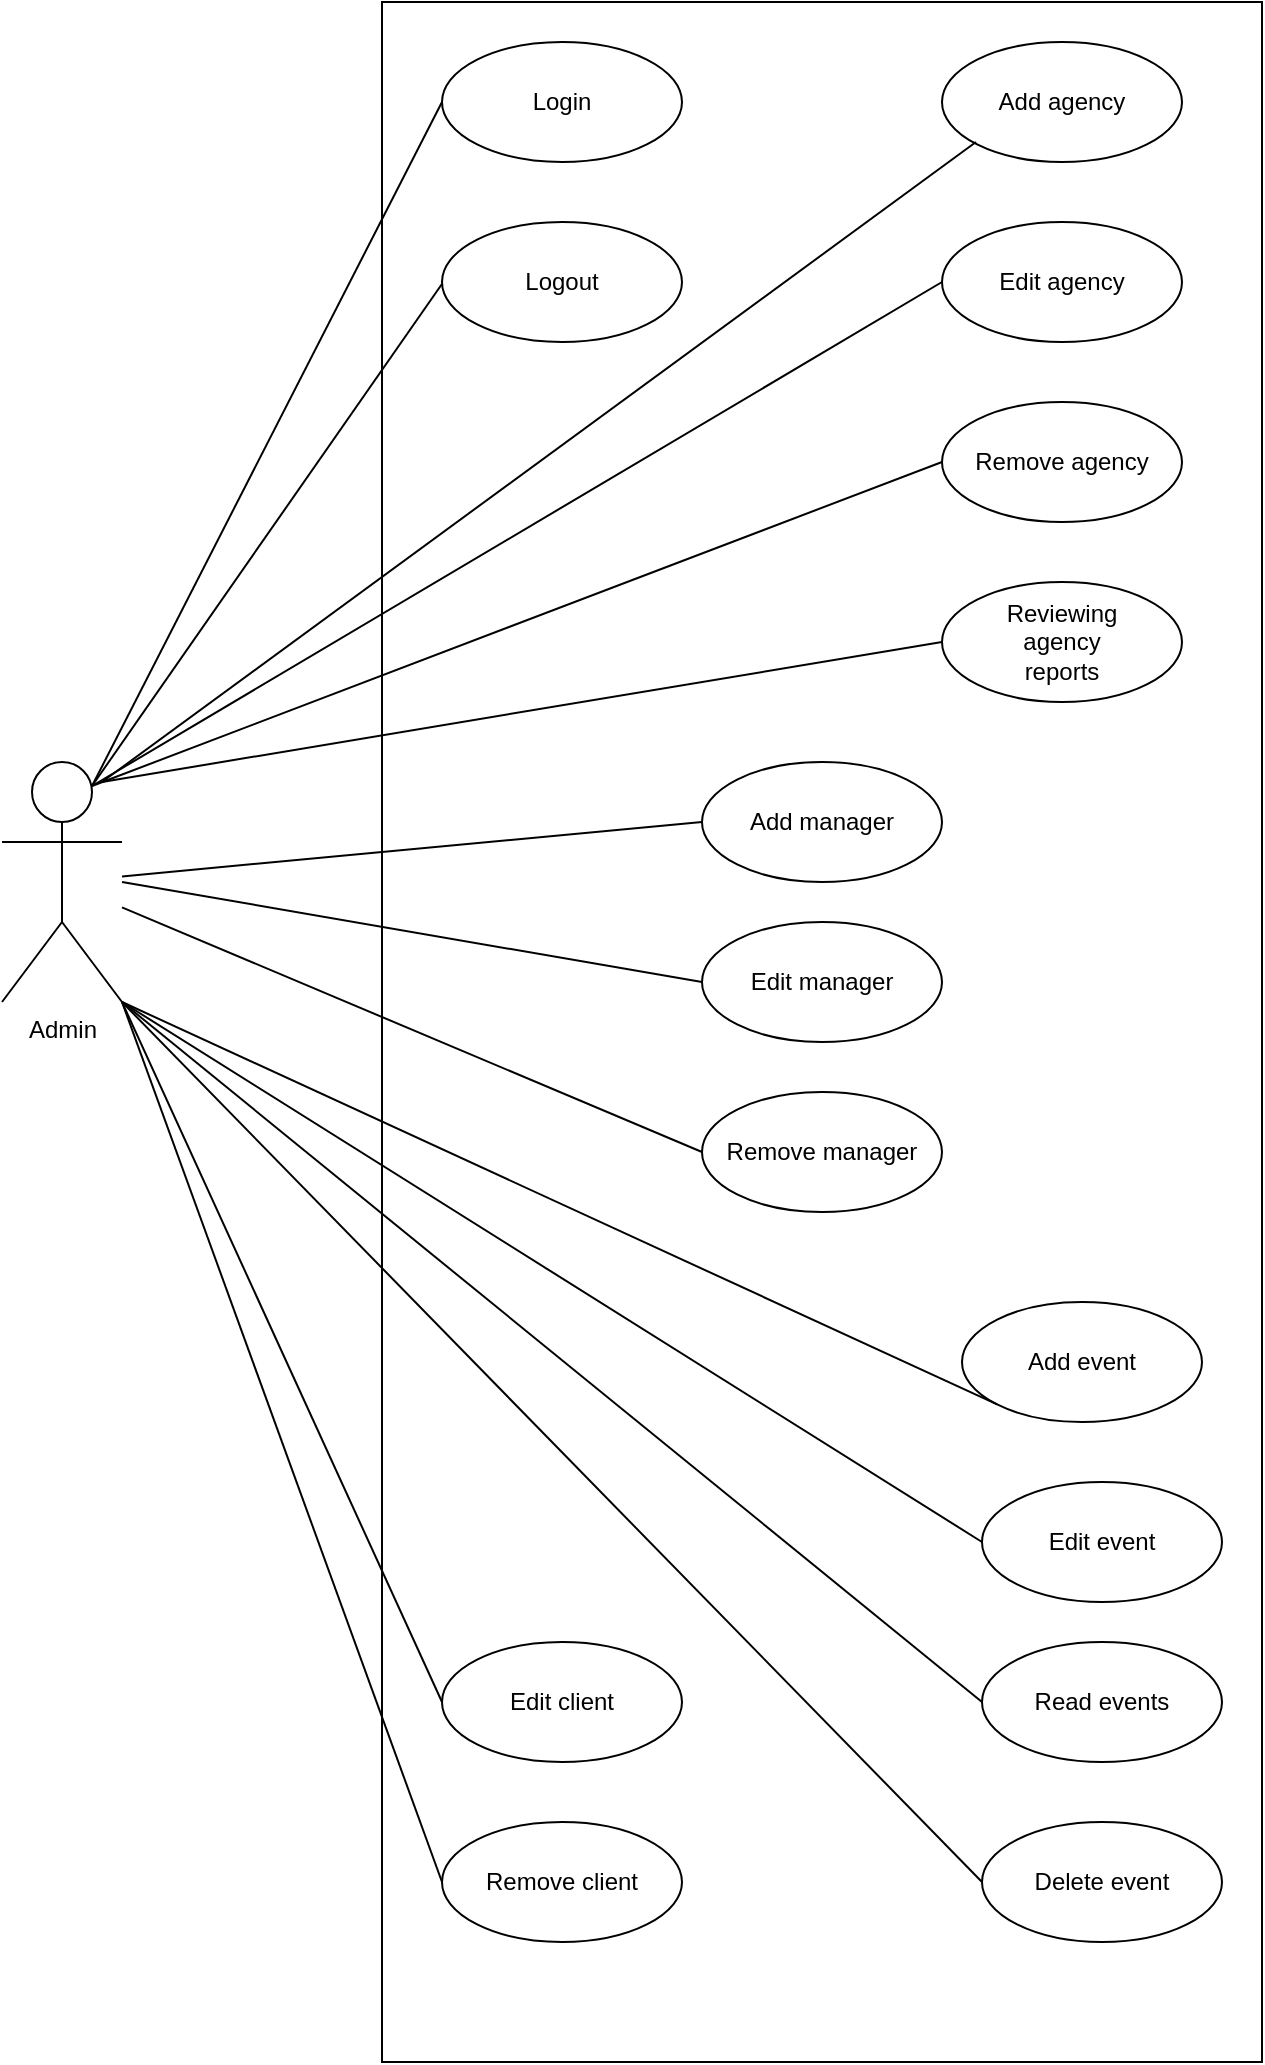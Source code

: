 <mxfile version="14.6.6" type="embed"><diagram id="ip1Sou4PZSPixX4H6rVA" name="Page-1"><mxGraphModel dx="462" dy="429" grid="1" gridSize="10" guides="1" tooltips="1" connect="1" arrows="1" fold="1" page="1" pageScale="1" pageWidth="827" pageHeight="1169" math="0" shadow="0"><root><mxCell id="0"/><mxCell id="1" parent="0"/><mxCell id="5g94-GaEwYD7WjOhBr3F-1" value="" style="rounded=0;whiteSpace=wrap;html=1;" parent="1" vertex="1"><mxGeometry x="280" y="40" width="440" height="1030" as="geometry"/></mxCell><mxCell id="5g94-GaEwYD7WjOhBr3F-2" value="Admin" style="shape=umlActor;verticalLabelPosition=bottom;verticalAlign=top;html=1;outlineConnect=0;" parent="1" vertex="1"><mxGeometry x="90" y="420" width="60" height="120" as="geometry"/></mxCell><mxCell id="5g94-GaEwYD7WjOhBr3F-3" value="Login" style="ellipse;whiteSpace=wrap;html=1;" parent="1" vertex="1"><mxGeometry x="310" y="60" width="120" height="60" as="geometry"/></mxCell><mxCell id="5g94-GaEwYD7WjOhBr3F-4" value="Logout" style="ellipse;whiteSpace=wrap;html=1;" parent="1" vertex="1"><mxGeometry x="310" y="150" width="120" height="60" as="geometry"/></mxCell><mxCell id="5g94-GaEwYD7WjOhBr3F-5" value="Reviewing &lt;br&gt;agency&lt;br&gt;reports" style="ellipse;whiteSpace=wrap;html=1;" parent="1" vertex="1"><mxGeometry x="560" y="330" width="120" height="60" as="geometry"/></mxCell><mxCell id="5g94-GaEwYD7WjOhBr3F-6" value="Read events" style="ellipse;whiteSpace=wrap;html=1;" parent="1" vertex="1"><mxGeometry x="580" y="860" width="120" height="60" as="geometry"/></mxCell><mxCell id="5g94-GaEwYD7WjOhBr3F-7" value="Add event" style="ellipse;whiteSpace=wrap;html=1;" parent="1" vertex="1"><mxGeometry x="570" y="690" width="120" height="60" as="geometry"/></mxCell><mxCell id="5g94-GaEwYD7WjOhBr3F-8" value="Edit event" style="ellipse;whiteSpace=wrap;html=1;" parent="1" vertex="1"><mxGeometry x="580" y="780" width="120" height="60" as="geometry"/></mxCell><mxCell id="5g94-GaEwYD7WjOhBr3F-9" value="Delete event" style="ellipse;whiteSpace=wrap;html=1;" parent="1" vertex="1"><mxGeometry x="580" y="950" width="120" height="60" as="geometry"/></mxCell><mxCell id="5g94-GaEwYD7WjOhBr3F-10" value="" style="endArrow=none;html=1;entryX=0;entryY=0.5;entryDx=0;entryDy=0;exitX=0.75;exitY=0.1;exitDx=0;exitDy=0;exitPerimeter=0;" parent="1" source="5g94-GaEwYD7WjOhBr3F-2" target="5g94-GaEwYD7WjOhBr3F-3" edge="1"><mxGeometry width="50" height="50" relative="1" as="geometry"><mxPoint x="200" y="350" as="sourcePoint"/><mxPoint x="250" y="540" as="targetPoint"/></mxGeometry></mxCell><mxCell id="5g94-GaEwYD7WjOhBr3F-11" value="" style="endArrow=none;html=1;exitX=0.75;exitY=0.1;exitDx=0;exitDy=0;exitPerimeter=0;entryX=-0.001;entryY=0.519;entryDx=0;entryDy=0;entryPerimeter=0;" parent="1" source="5g94-GaEwYD7WjOhBr3F-2" target="5g94-GaEwYD7WjOhBr3F-4" edge="1"><mxGeometry width="50" height="50" relative="1" as="geometry"><mxPoint x="200" y="350" as="sourcePoint"/><mxPoint x="315" y="180" as="targetPoint"/></mxGeometry></mxCell><mxCell id="5g94-GaEwYD7WjOhBr3F-12" value="" style="endArrow=none;html=1;entryX=0;entryY=0.5;entryDx=0;entryDy=0;" parent="1" target="5g94-GaEwYD7WjOhBr3F-5" edge="1"><mxGeometry width="50" height="50" relative="1" as="geometry"><mxPoint x="140" y="430" as="sourcePoint"/><mxPoint x="250" y="510" as="targetPoint"/></mxGeometry></mxCell><mxCell id="5g94-GaEwYD7WjOhBr3F-13" value="" style="endArrow=none;html=1;entryX=0;entryY=1;entryDx=0;entryDy=0;exitX=1;exitY=1;exitDx=0;exitDy=0;exitPerimeter=0;" parent="1" source="5g94-GaEwYD7WjOhBr3F-2" target="5g94-GaEwYD7WjOhBr3F-7" edge="1"><mxGeometry width="50" height="50" relative="1" as="geometry"><mxPoint x="200" y="350" as="sourcePoint"/><mxPoint x="460" y="420" as="targetPoint"/></mxGeometry></mxCell><mxCell id="5g94-GaEwYD7WjOhBr3F-14" value="" style="endArrow=none;html=1;exitX=1;exitY=1;exitDx=0;exitDy=0;exitPerimeter=0;" parent="1" source="5g94-GaEwYD7WjOhBr3F-2" edge="1"><mxGeometry width="50" height="50" relative="1" as="geometry"><mxPoint x="200" y="350" as="sourcePoint"/><mxPoint x="580" y="890" as="targetPoint"/></mxGeometry></mxCell><mxCell id="5g94-GaEwYD7WjOhBr3F-15" value="" style="endArrow=none;html=1;entryX=1;entryY=1;entryDx=0;entryDy=0;entryPerimeter=0;" parent="1" target="5g94-GaEwYD7WjOhBr3F-2" edge="1"><mxGeometry width="50" height="50" relative="1" as="geometry"><mxPoint x="580" y="810" as="sourcePoint"/><mxPoint x="200" y="350" as="targetPoint"/></mxGeometry></mxCell><mxCell id="5g94-GaEwYD7WjOhBr3F-16" value="" style="endArrow=none;html=1;exitX=1;exitY=1;exitDx=0;exitDy=0;exitPerimeter=0;" parent="1" source="5g94-GaEwYD7WjOhBr3F-2" edge="1"><mxGeometry width="50" height="50" relative="1" as="geometry"><mxPoint x="120" y="570" as="sourcePoint"/><mxPoint x="580" y="980" as="targetPoint"/></mxGeometry></mxCell><mxCell id="5g94-GaEwYD7WjOhBr3F-17" value="Add agency" style="ellipse;whiteSpace=wrap;html=1;" parent="1" vertex="1"><mxGeometry x="560" y="60" width="120" height="60" as="geometry"/></mxCell><mxCell id="5g94-GaEwYD7WjOhBr3F-18" value="Edit agency" style="ellipse;whiteSpace=wrap;html=1;" parent="1" vertex="1"><mxGeometry x="560" y="150" width="120" height="60" as="geometry"/></mxCell><mxCell id="5g94-GaEwYD7WjOhBr3F-19" value="Remove agency" style="ellipse;whiteSpace=wrap;html=1;" parent="1" vertex="1"><mxGeometry x="560" y="240" width="120" height="60" as="geometry"/></mxCell><mxCell id="5g94-GaEwYD7WjOhBr3F-20" value="Add manager" style="ellipse;whiteSpace=wrap;html=1;" parent="1" vertex="1"><mxGeometry x="440" y="420" width="120" height="60" as="geometry"/></mxCell><mxCell id="5g94-GaEwYD7WjOhBr3F-21" value="Edit manager" style="ellipse;whiteSpace=wrap;html=1;" parent="1" vertex="1"><mxGeometry x="440" y="500" width="120" height="60" as="geometry"/></mxCell><mxCell id="5g94-GaEwYD7WjOhBr3F-22" value="Remove manager" style="ellipse;whiteSpace=wrap;html=1;" parent="1" vertex="1"><mxGeometry x="440" y="585" width="120" height="60" as="geometry"/></mxCell><mxCell id="5g94-GaEwYD7WjOhBr3F-23" value="Edit client" style="ellipse;whiteSpace=wrap;html=1;" parent="1" vertex="1"><mxGeometry x="310" y="860" width="120" height="60" as="geometry"/></mxCell><mxCell id="5g94-GaEwYD7WjOhBr3F-24" value="Remove client" style="ellipse;whiteSpace=wrap;html=1;" parent="1" vertex="1"><mxGeometry x="310" y="950" width="120" height="60" as="geometry"/></mxCell><mxCell id="5g94-GaEwYD7WjOhBr3F-26" value="" style="endArrow=none;html=1;" parent="1" edge="1"><mxGeometry width="50" height="50" relative="1" as="geometry"><mxPoint x="140" y="430" as="sourcePoint"/><mxPoint x="577" y="110" as="targetPoint"/></mxGeometry></mxCell><mxCell id="5g94-GaEwYD7WjOhBr3F-27" value="" style="endArrow=none;html=1;entryX=0;entryY=0.5;entryDx=0;entryDy=0;exitX=0.75;exitY=0.1;exitDx=0;exitDy=0;exitPerimeter=0;" parent="1" source="5g94-GaEwYD7WjOhBr3F-2" target="5g94-GaEwYD7WjOhBr3F-18" edge="1"><mxGeometry width="50" height="50" relative="1" as="geometry"><mxPoint x="200" y="350" as="sourcePoint"/><mxPoint x="530" y="420" as="targetPoint"/></mxGeometry></mxCell><mxCell id="5g94-GaEwYD7WjOhBr3F-28" value="" style="endArrow=none;html=1;entryX=0;entryY=0.5;entryDx=0;entryDy=0;exitX=0.75;exitY=0.1;exitDx=0;exitDy=0;exitPerimeter=0;" parent="1" source="5g94-GaEwYD7WjOhBr3F-2" target="5g94-GaEwYD7WjOhBr3F-19" edge="1"><mxGeometry width="50" height="50" relative="1" as="geometry"><mxPoint x="200" y="350" as="sourcePoint"/><mxPoint x="640" y="660" as="targetPoint"/></mxGeometry></mxCell><mxCell id="5g94-GaEwYD7WjOhBr3F-29" value="" style="endArrow=none;html=1;exitX=0;exitY=0.5;exitDx=0;exitDy=0;" parent="1" source="5g94-GaEwYD7WjOhBr3F-22" target="5g94-GaEwYD7WjOhBr3F-2" edge="1"><mxGeometry width="50" height="50" relative="1" as="geometry"><mxPoint x="150" y="640" as="sourcePoint"/><mxPoint x="200" y="350" as="targetPoint"/></mxGeometry></mxCell><mxCell id="5g94-GaEwYD7WjOhBr3F-30" value="" style="endArrow=none;html=1;entryX=0;entryY=0.5;entryDx=0;entryDy=0;" parent="1" source="5g94-GaEwYD7WjOhBr3F-2" target="5g94-GaEwYD7WjOhBr3F-20" edge="1"><mxGeometry width="50" height="50" relative="1" as="geometry"><mxPoint x="200" y="350" as="sourcePoint"/><mxPoint x="480" y="700" as="targetPoint"/></mxGeometry></mxCell><mxCell id="5g94-GaEwYD7WjOhBr3F-31" value="" style="endArrow=none;html=1;entryX=0;entryY=0.5;entryDx=0;entryDy=0;" parent="1" target="5g94-GaEwYD7WjOhBr3F-21" edge="1"><mxGeometry width="50" height="50" relative="1" as="geometry"><mxPoint x="150" y="480" as="sourcePoint"/><mxPoint x="540" y="850" as="targetPoint"/></mxGeometry></mxCell><mxCell id="5g94-GaEwYD7WjOhBr3F-32" value="" style="endArrow=none;html=1;entryX=0;entryY=0.5;entryDx=0;entryDy=0;exitX=1;exitY=1;exitDx=0;exitDy=0;exitPerimeter=0;" parent="1" source="5g94-GaEwYD7WjOhBr3F-2" target="5g94-GaEwYD7WjOhBr3F-23" edge="1"><mxGeometry width="50" height="50" relative="1" as="geometry"><mxPoint x="140" y="590" as="sourcePoint"/><mxPoint x="180" y="840" as="targetPoint"/></mxGeometry></mxCell><mxCell id="5g94-GaEwYD7WjOhBr3F-33" value="" style="endArrow=none;html=1;entryX=0;entryY=0.5;entryDx=0;entryDy=0;exitX=1;exitY=1;exitDx=0;exitDy=0;exitPerimeter=0;" parent="1" source="5g94-GaEwYD7WjOhBr3F-2" target="5g94-GaEwYD7WjOhBr3F-24" edge="1"><mxGeometry width="50" height="50" relative="1" as="geometry"><mxPoint x="110" y="590" as="sourcePoint"/><mxPoint x="240" y="820" as="targetPoint"/></mxGeometry></mxCell></root></mxGraphModel></diagram></mxfile>